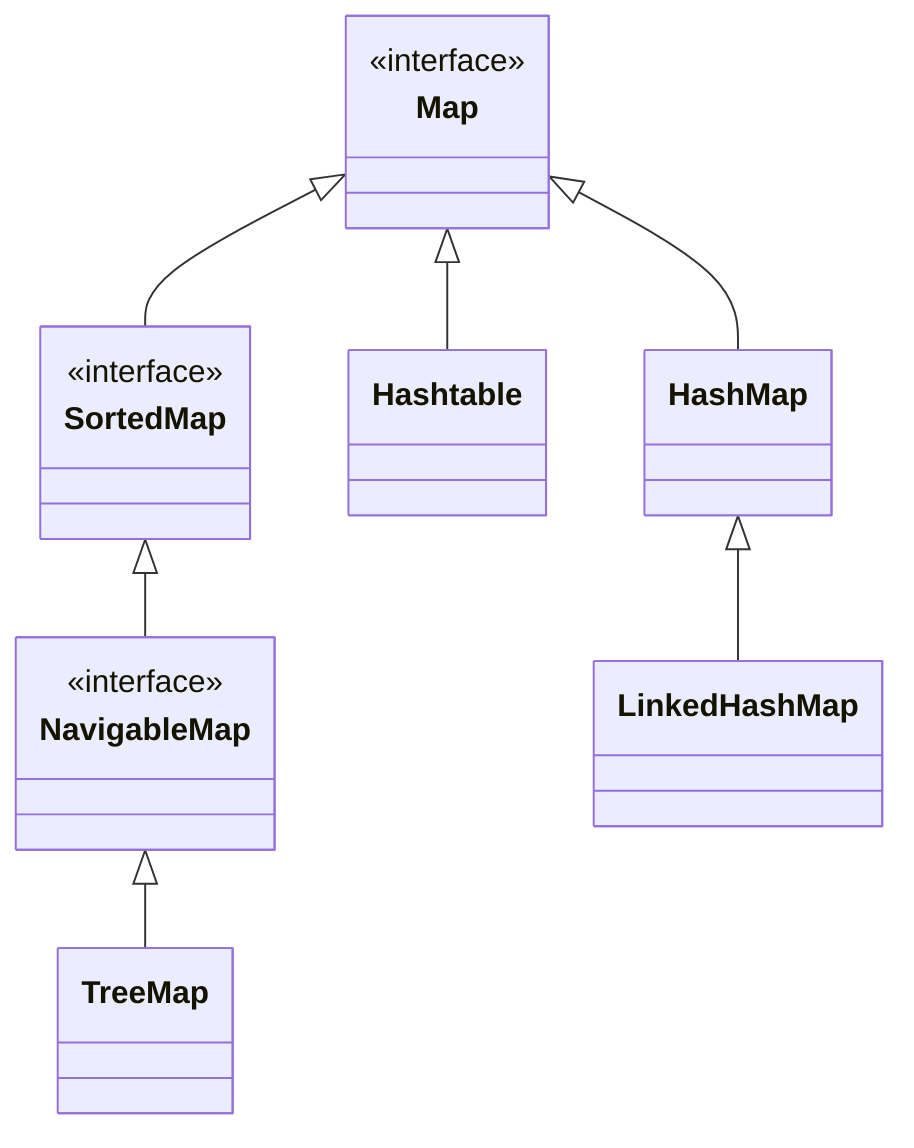 classDiagram 
    class Map {
        <<interface>>
    }
    class SortedMap {
        <<interface>>
    }
    class NavigableMap {
        <<interface>>
    }
    Map <|-- Hashtable
    Map <|-- HashMap
    Map <|-- SortedMap
    SortedMap <|-- NavigableMap
    NavigableMap <|-- TreeMap
    HashMap <|-- LinkedHashMap